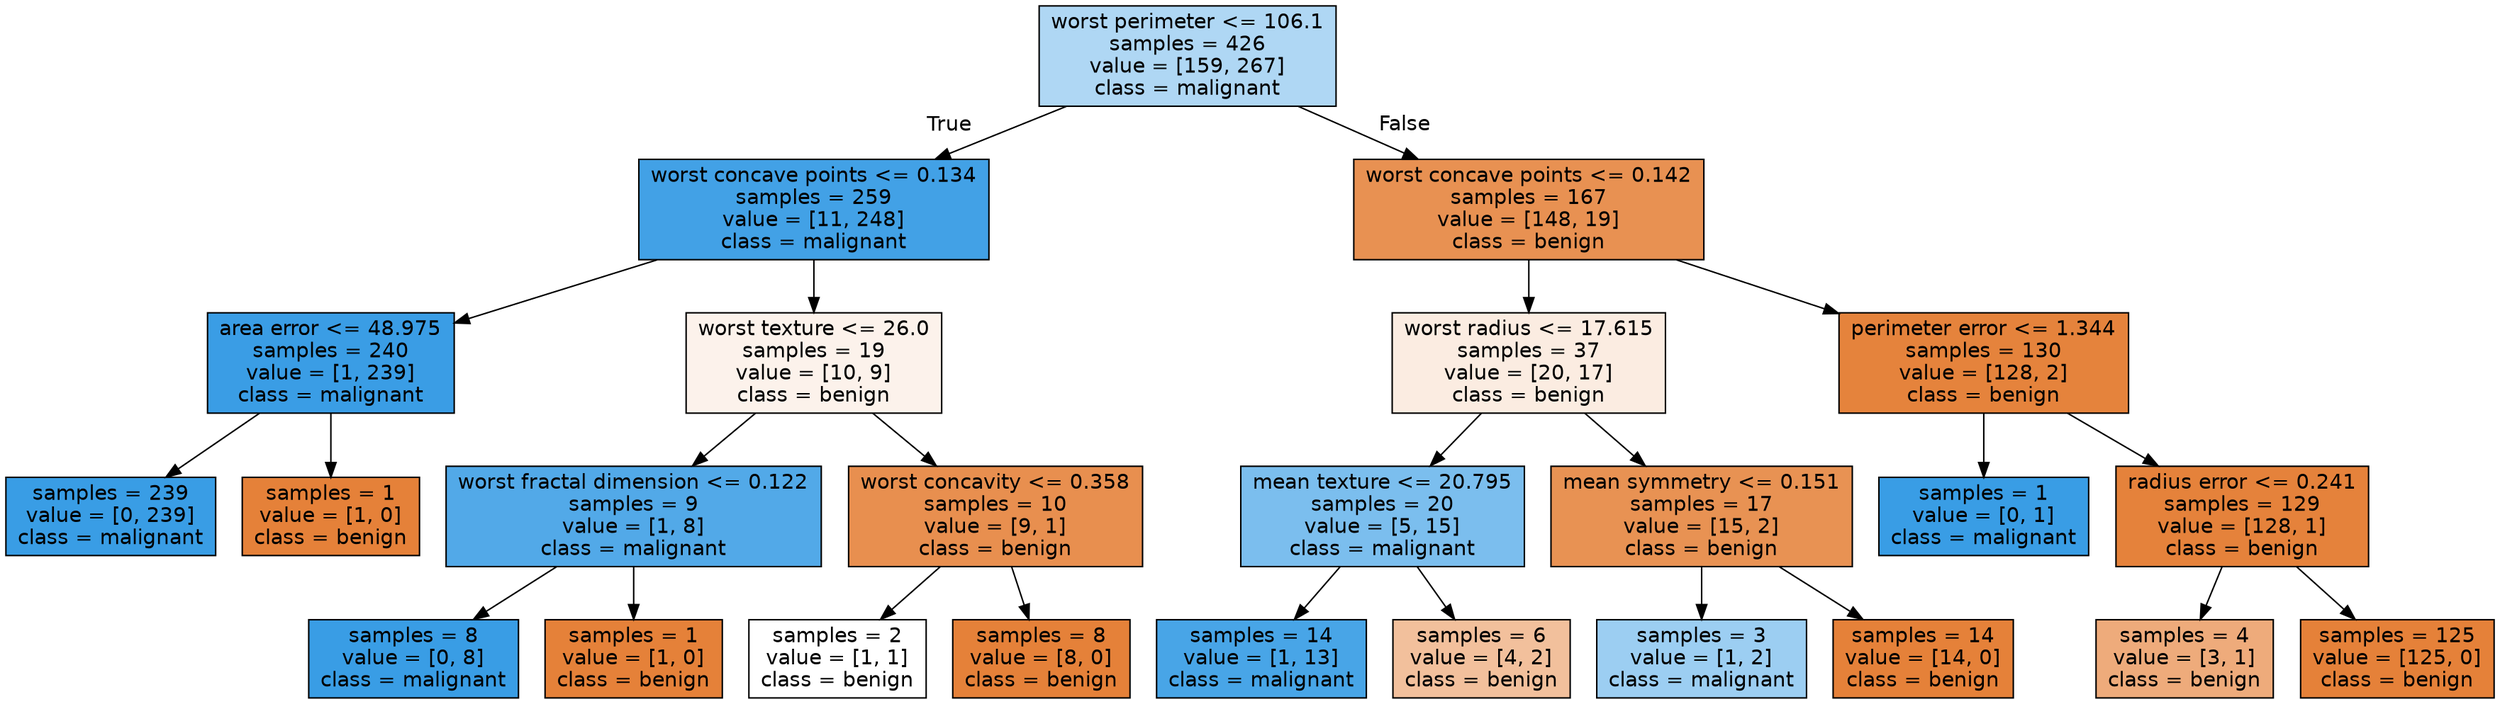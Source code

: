 digraph Tree {
node [shape=box, style="filled", color="black", fontname="helvetica"] ;
edge [fontname="helvetica"] ;
0 [label="worst perimeter <= 106.1\nsamples = 426\nvalue = [159, 267]\nclass = malignant", fillcolor="#afd7f4"] ;
1 [label="worst concave points <= 0.134\nsamples = 259\nvalue = [11, 248]\nclass = malignant", fillcolor="#42a1e6"] ;
0 -> 1 [labeldistance=2.5, labelangle=45, headlabel="True"] ;
2 [label="area error <= 48.975\nsamples = 240\nvalue = [1, 239]\nclass = malignant", fillcolor="#3a9de5"] ;
1 -> 2 ;
3 [label="samples = 239\nvalue = [0, 239]\nclass = malignant", fillcolor="#399de5"] ;
2 -> 3 ;
4 [label="samples = 1\nvalue = [1, 0]\nclass = benign", fillcolor="#e58139"] ;
2 -> 4 ;
5 [label="worst texture <= 26.0\nsamples = 19\nvalue = [10, 9]\nclass = benign", fillcolor="#fcf2eb"] ;
1 -> 5 ;
6 [label="worst fractal dimension <= 0.122\nsamples = 9\nvalue = [1, 8]\nclass = malignant", fillcolor="#52a9e8"] ;
5 -> 6 ;
7 [label="samples = 8\nvalue = [0, 8]\nclass = malignant", fillcolor="#399de5"] ;
6 -> 7 ;
8 [label="samples = 1\nvalue = [1, 0]\nclass = benign", fillcolor="#e58139"] ;
6 -> 8 ;
9 [label="worst concavity <= 0.358\nsamples = 10\nvalue = [9, 1]\nclass = benign", fillcolor="#e88f4f"] ;
5 -> 9 ;
10 [label="samples = 2\nvalue = [1, 1]\nclass = benign", fillcolor="#ffffff"] ;
9 -> 10 ;
11 [label="samples = 8\nvalue = [8, 0]\nclass = benign", fillcolor="#e58139"] ;
9 -> 11 ;
12 [label="worst concave points <= 0.142\nsamples = 167\nvalue = [148, 19]\nclass = benign", fillcolor="#e89152"] ;
0 -> 12 [labeldistance=2.5, labelangle=-45, headlabel="False"] ;
13 [label="worst radius <= 17.615\nsamples = 37\nvalue = [20, 17]\nclass = benign", fillcolor="#fbece1"] ;
12 -> 13 ;
14 [label="mean texture <= 20.795\nsamples = 20\nvalue = [5, 15]\nclass = malignant", fillcolor="#7bbeee"] ;
13 -> 14 ;
15 [label="samples = 14\nvalue = [1, 13]\nclass = malignant", fillcolor="#48a5e7"] ;
14 -> 15 ;
16 [label="samples = 6\nvalue = [4, 2]\nclass = benign", fillcolor="#f2c09c"] ;
14 -> 16 ;
17 [label="mean symmetry <= 0.151\nsamples = 17\nvalue = [15, 2]\nclass = benign", fillcolor="#e89253"] ;
13 -> 17 ;
18 [label="samples = 3\nvalue = [1, 2]\nclass = malignant", fillcolor="#9ccef2"] ;
17 -> 18 ;
19 [label="samples = 14\nvalue = [14, 0]\nclass = benign", fillcolor="#e58139"] ;
17 -> 19 ;
20 [label="perimeter error <= 1.344\nsamples = 130\nvalue = [128, 2]\nclass = benign", fillcolor="#e5833c"] ;
12 -> 20 ;
21 [label="samples = 1\nvalue = [0, 1]\nclass = malignant", fillcolor="#399de5"] ;
20 -> 21 ;
22 [label="radius error <= 0.241\nsamples = 129\nvalue = [128, 1]\nclass = benign", fillcolor="#e5823b"] ;
20 -> 22 ;
23 [label="samples = 4\nvalue = [3, 1]\nclass = benign", fillcolor="#eeab7b"] ;
22 -> 23 ;
24 [label="samples = 125\nvalue = [125, 0]\nclass = benign", fillcolor="#e58139"] ;
22 -> 24 ;
}